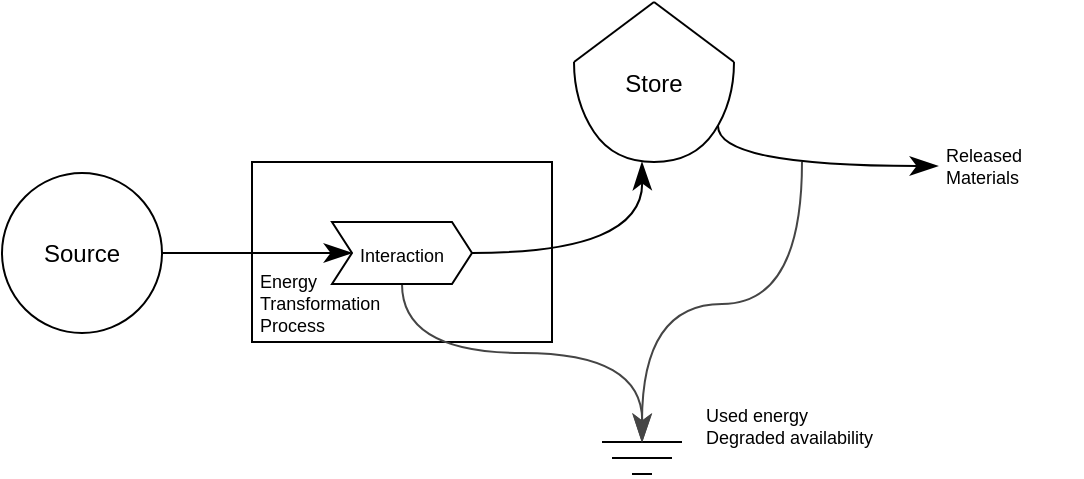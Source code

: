 <mxfile version="15.2.5" type="github">
  <diagram id="PUav7ms7d3gT_kqhUBGY" name="Page-1">
    <mxGraphModel dx="708" dy="561" grid="1" gridSize="10" guides="1" tooltips="1" connect="1" arrows="1" fold="1" page="1" pageScale="1" pageWidth="827" pageHeight="1169" math="0" shadow="0">
      <root>
        <mxCell id="0" />
        <mxCell id="1" parent="0" />
        <mxCell id="K3yAakwGBToCEmTK0skL-2" value="" style="rounded=0;whiteSpace=wrap;html=1;strokeColor=#000000;strokeWidth=1;" parent="1" vertex="1">
          <mxGeometry x="185" y="250" width="150" height="90" as="geometry" />
        </mxCell>
        <mxCell id="K3yAakwGBToCEmTK0skL-3" value="Source" style="ellipse;whiteSpace=wrap;html=1;aspect=fixed;" parent="1" vertex="1">
          <mxGeometry x="60" y="255.5" width="80" height="80" as="geometry" />
        </mxCell>
        <mxCell id="K3yAakwGBToCEmTK0skL-4" style="edgeStyle=orthogonalEdgeStyle;rounded=0;orthogonalLoop=1;jettySize=auto;html=1;exitX=1;exitY=0.5;exitDx=0;exitDy=0;startArrow=none;startFill=0;endArrow=classicThin;endFill=1;endSize=11;strokeWidth=1;curved=1;" parent="1" source="K3yAakwGBToCEmTK0skL-6" edge="1">
          <mxGeometry relative="1" as="geometry">
            <mxPoint x="380" y="250" as="targetPoint" />
          </mxGeometry>
        </mxCell>
        <mxCell id="K3yAakwGBToCEmTK0skL-5" style="edgeStyle=orthogonalEdgeStyle;curved=1;rounded=0;orthogonalLoop=1;jettySize=auto;html=1;exitX=0.5;exitY=1;exitDx=0;exitDy=0;fontSize=9;startArrow=none;startFill=0;endArrow=classicThin;endFill=1;endSize=11;strokeWidth=1;strokeColor=#454545;" parent="1" source="K3yAakwGBToCEmTK0skL-6" edge="1">
          <mxGeometry relative="1" as="geometry">
            <mxPoint x="380" y="390" as="targetPoint" />
          </mxGeometry>
        </mxCell>
        <mxCell id="K3yAakwGBToCEmTK0skL-6" value="&lt;font style=&quot;font-size: 9px&quot;&gt;Interaction&lt;/font&gt;" style="shape=step;perimeter=stepPerimeter;whiteSpace=wrap;html=1;fixedSize=1;size=10;strokeColor=#000000;strokeWidth=1;" parent="1" vertex="1">
          <mxGeometry x="225" y="280" width="70" height="31" as="geometry" />
        </mxCell>
        <mxCell id="K3yAakwGBToCEmTK0skL-7" value="" style="edgeStyle=orthogonalEdgeStyle;rounded=0;orthogonalLoop=1;jettySize=auto;html=1;exitX=1;exitY=0.5;exitDx=0;exitDy=0;curved=1;endArrow=classicThin;entryX=0;entryY=0.5;entryDx=0;entryDy=0;endFill=1;endSize=11;" parent="1" source="K3yAakwGBToCEmTK0skL-3" target="K3yAakwGBToCEmTK0skL-6" edge="1">
          <mxGeometry relative="1" as="geometry">
            <mxPoint x="320" y="230" as="targetPoint" />
            <Array as="points">
              <mxPoint x="170" y="296" />
              <mxPoint x="170" y="296" />
            </Array>
            <mxPoint x="90" y="150" as="sourcePoint" />
          </mxGeometry>
        </mxCell>
        <mxCell id="K3yAakwGBToCEmTK0skL-8" value="Energy Transformation Process" style="text;html=1;strokeColor=none;fillColor=none;align=left;verticalAlign=middle;whiteSpace=wrap;rounded=0;fontSize=9;" parent="1" vertex="1">
          <mxGeometry x="187" y="299" width="70" height="43" as="geometry" />
        </mxCell>
        <mxCell id="K3yAakwGBToCEmTK0skL-10" value="Store" style="group;fillColor=#FFFFFF;strokeWidth=11;verticalAlign=middle;" parent="1" vertex="1" connectable="0">
          <mxGeometry x="346" y="170" width="80" height="80" as="geometry" />
        </mxCell>
        <mxCell id="K3yAakwGBToCEmTK0skL-11" value="" style="endArrow=none;html=1;" parent="K3yAakwGBToCEmTK0skL-10" edge="1">
          <mxGeometry width="50" height="50" relative="1" as="geometry">
            <mxPoint y="30" as="sourcePoint" />
            <mxPoint x="40" as="targetPoint" />
          </mxGeometry>
        </mxCell>
        <mxCell id="K3yAakwGBToCEmTK0skL-12" value="" style="curved=1;endArrow=none;html=1;endFill=0;" parent="K3yAakwGBToCEmTK0skL-10" edge="1">
          <mxGeometry width="50" height="50" relative="1" as="geometry">
            <mxPoint y="30" as="sourcePoint" />
            <mxPoint x="80" y="30" as="targetPoint" />
            <Array as="points">
              <mxPoint y="50" />
              <mxPoint x="20" y="80" />
              <mxPoint x="60" y="80" />
              <mxPoint x="80" y="50" />
            </Array>
          </mxGeometry>
        </mxCell>
        <mxCell id="K3yAakwGBToCEmTK0skL-13" value="" style="endArrow=none;html=1;" parent="K3yAakwGBToCEmTK0skL-10" edge="1">
          <mxGeometry width="50" height="50" relative="1" as="geometry">
            <mxPoint x="80" y="30" as="sourcePoint" />
            <mxPoint x="40" as="targetPoint" />
          </mxGeometry>
        </mxCell>
        <mxCell id="K3yAakwGBToCEmTK0skL-14" style="edgeStyle=orthogonalEdgeStyle;rounded=0;orthogonalLoop=1;jettySize=auto;html=1;startArrow=none;startFill=0;endArrow=classicThin;endFill=1;endSize=11;strokeWidth=1;curved=1;entryX=0;entryY=0.465;entryDx=0;entryDy=0;entryPerimeter=0;" parent="1" edge="1">
          <mxGeometry relative="1" as="geometry">
            <mxPoint x="528" y="251.995" as="targetPoint" />
            <mxPoint x="418" y="232" as="sourcePoint" />
            <Array as="points">
              <mxPoint x="418" y="252" />
            </Array>
          </mxGeometry>
        </mxCell>
        <mxCell id="K3yAakwGBToCEmTK0skL-15" value="Released&lt;br&gt;Materials" style="text;html=1;strokeColor=none;fillColor=none;align=left;verticalAlign=middle;whiteSpace=wrap;rounded=0;fontSize=9;" parent="1" vertex="1">
          <mxGeometry x="530" y="230" width="70" height="43" as="geometry" />
        </mxCell>
        <mxCell id="K3yAakwGBToCEmTK0skL-16" value="Used energy&lt;br&gt;Degraded availability" style="text;html=1;strokeColor=none;fillColor=none;align=left;verticalAlign=middle;whiteSpace=wrap;rounded=0;fontSize=9;" parent="1" vertex="1">
          <mxGeometry x="410" y="360" width="99" height="43" as="geometry" />
        </mxCell>
        <mxCell id="K3yAakwGBToCEmTK0skL-17" value="" style="group;fontSize=9;strokeWidth=0;align=left;verticalAlign=middle;" parent="1" vertex="1" connectable="0">
          <mxGeometry x="360" y="360" width="40" height="46" as="geometry" />
        </mxCell>
        <mxCell id="K3yAakwGBToCEmTK0skL-18" value="" style="endArrow=none;html=1;" parent="K3yAakwGBToCEmTK0skL-17" edge="1">
          <mxGeometry y="-50" width="50" height="50" as="geometry">
            <mxPoint y="30" as="sourcePoint" />
            <mxPoint x="40" y="30" as="targetPoint" />
          </mxGeometry>
        </mxCell>
        <mxCell id="K3yAakwGBToCEmTK0skL-19" value="" style="endArrow=none;html=1;" parent="K3yAakwGBToCEmTK0skL-17" edge="1">
          <mxGeometry x="-5" y="-52" width="50" height="50" as="geometry">
            <mxPoint x="5" y="38" as="sourcePoint" />
            <mxPoint x="35" y="38" as="targetPoint" />
          </mxGeometry>
        </mxCell>
        <mxCell id="K3yAakwGBToCEmTK0skL-20" value="" style="endArrow=none;html=1;" parent="K3yAakwGBToCEmTK0skL-17" edge="1">
          <mxGeometry x="-5" y="-54" width="50" height="50" as="geometry">
            <mxPoint x="15" y="46" as="sourcePoint" />
            <mxPoint x="25" y="46" as="targetPoint" />
          </mxGeometry>
        </mxCell>
        <mxCell id="K3yAakwGBToCEmTK0skL-21" style="edgeStyle=orthogonalEdgeStyle;curved=1;rounded=0;orthogonalLoop=1;jettySize=auto;html=1;fontSize=9;startArrow=none;startFill=0;endArrow=classicThin;endFill=1;endSize=11;strokeWidth=1;strokeColor=#454545;" parent="1" edge="1">
          <mxGeometry relative="1" as="geometry">
            <mxPoint x="380" y="390" as="targetPoint" />
            <mxPoint x="460" y="250" as="sourcePoint" />
            <Array as="points">
              <mxPoint x="460" y="321" />
              <mxPoint x="380" y="321" />
            </Array>
          </mxGeometry>
        </mxCell>
      </root>
    </mxGraphModel>
  </diagram>
</mxfile>
